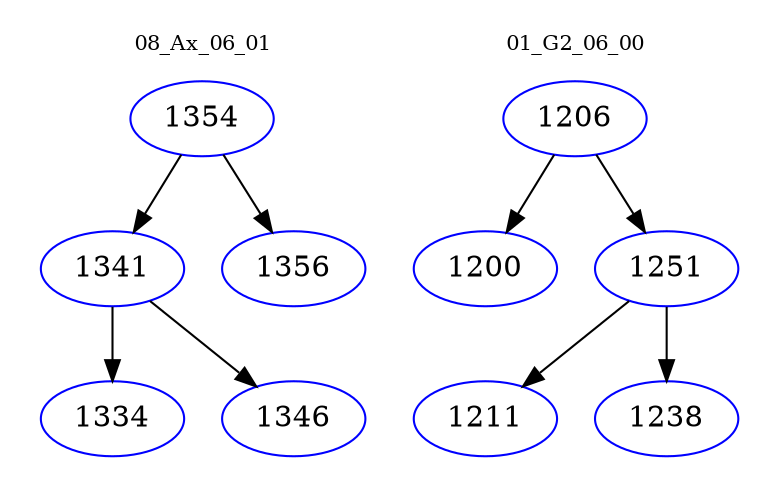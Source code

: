 digraph{
subgraph cluster_0 {
color = white
label = "08_Ax_06_01";
fontsize=10;
T0_1354 [label="1354", color="blue"]
T0_1354 -> T0_1341 [color="black"]
T0_1341 [label="1341", color="blue"]
T0_1341 -> T0_1334 [color="black"]
T0_1334 [label="1334", color="blue"]
T0_1341 -> T0_1346 [color="black"]
T0_1346 [label="1346", color="blue"]
T0_1354 -> T0_1356 [color="black"]
T0_1356 [label="1356", color="blue"]
}
subgraph cluster_1 {
color = white
label = "01_G2_06_00";
fontsize=10;
T1_1206 [label="1206", color="blue"]
T1_1206 -> T1_1200 [color="black"]
T1_1200 [label="1200", color="blue"]
T1_1206 -> T1_1251 [color="black"]
T1_1251 [label="1251", color="blue"]
T1_1251 -> T1_1211 [color="black"]
T1_1211 [label="1211", color="blue"]
T1_1251 -> T1_1238 [color="black"]
T1_1238 [label="1238", color="blue"]
}
}
